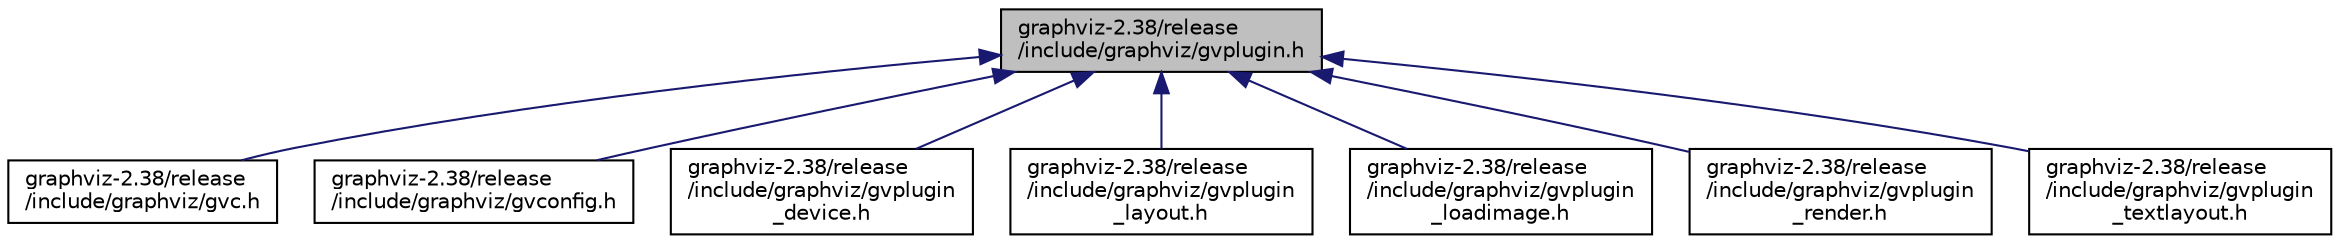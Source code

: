 digraph "graphviz-2.38/release/include/graphviz/gvplugin.h"
{
  bgcolor="transparent";
  edge [fontname="Helvetica",fontsize="10",labelfontname="Helvetica",labelfontsize="10"];
  node [fontname="Helvetica",fontsize="10",shape=record];
  Node1 [label="graphviz-2.38/release\l/include/graphviz/gvplugin.h",height=0.2,width=0.4,color="black", fillcolor="grey75", style="filled", fontcolor="black"];
  Node1 -> Node2 [dir="back",color="midnightblue",fontsize="10",style="solid",fontname="Helvetica"];
  Node2 [label="graphviz-2.38/release\l/include/graphviz/gvc.h",height=0.2,width=0.4,color="black",URL="$gvc_8h.html"];
  Node1 -> Node3 [dir="back",color="midnightblue",fontsize="10",style="solid",fontname="Helvetica"];
  Node3 [label="graphviz-2.38/release\l/include/graphviz/gvconfig.h",height=0.2,width=0.4,color="black",URL="$gvconfig_8h.html"];
  Node1 -> Node4 [dir="back",color="midnightblue",fontsize="10",style="solid",fontname="Helvetica"];
  Node4 [label="graphviz-2.38/release\l/include/graphviz/gvplugin\l_device.h",height=0.2,width=0.4,color="black",URL="$gvplugin__device_8h.html"];
  Node1 -> Node5 [dir="back",color="midnightblue",fontsize="10",style="solid",fontname="Helvetica"];
  Node5 [label="graphviz-2.38/release\l/include/graphviz/gvplugin\l_layout.h",height=0.2,width=0.4,color="black",URL="$gvplugin__layout_8h.html"];
  Node1 -> Node6 [dir="back",color="midnightblue",fontsize="10",style="solid",fontname="Helvetica"];
  Node6 [label="graphviz-2.38/release\l/include/graphviz/gvplugin\l_loadimage.h",height=0.2,width=0.4,color="black",URL="$gvplugin__loadimage_8h.html"];
  Node1 -> Node7 [dir="back",color="midnightblue",fontsize="10",style="solid",fontname="Helvetica"];
  Node7 [label="graphviz-2.38/release\l/include/graphviz/gvplugin\l_render.h",height=0.2,width=0.4,color="black",URL="$gvplugin__render_8h.html"];
  Node1 -> Node8 [dir="back",color="midnightblue",fontsize="10",style="solid",fontname="Helvetica"];
  Node8 [label="graphviz-2.38/release\l/include/graphviz/gvplugin\l_textlayout.h",height=0.2,width=0.4,color="black",URL="$gvplugin__textlayout_8h.html"];
}
